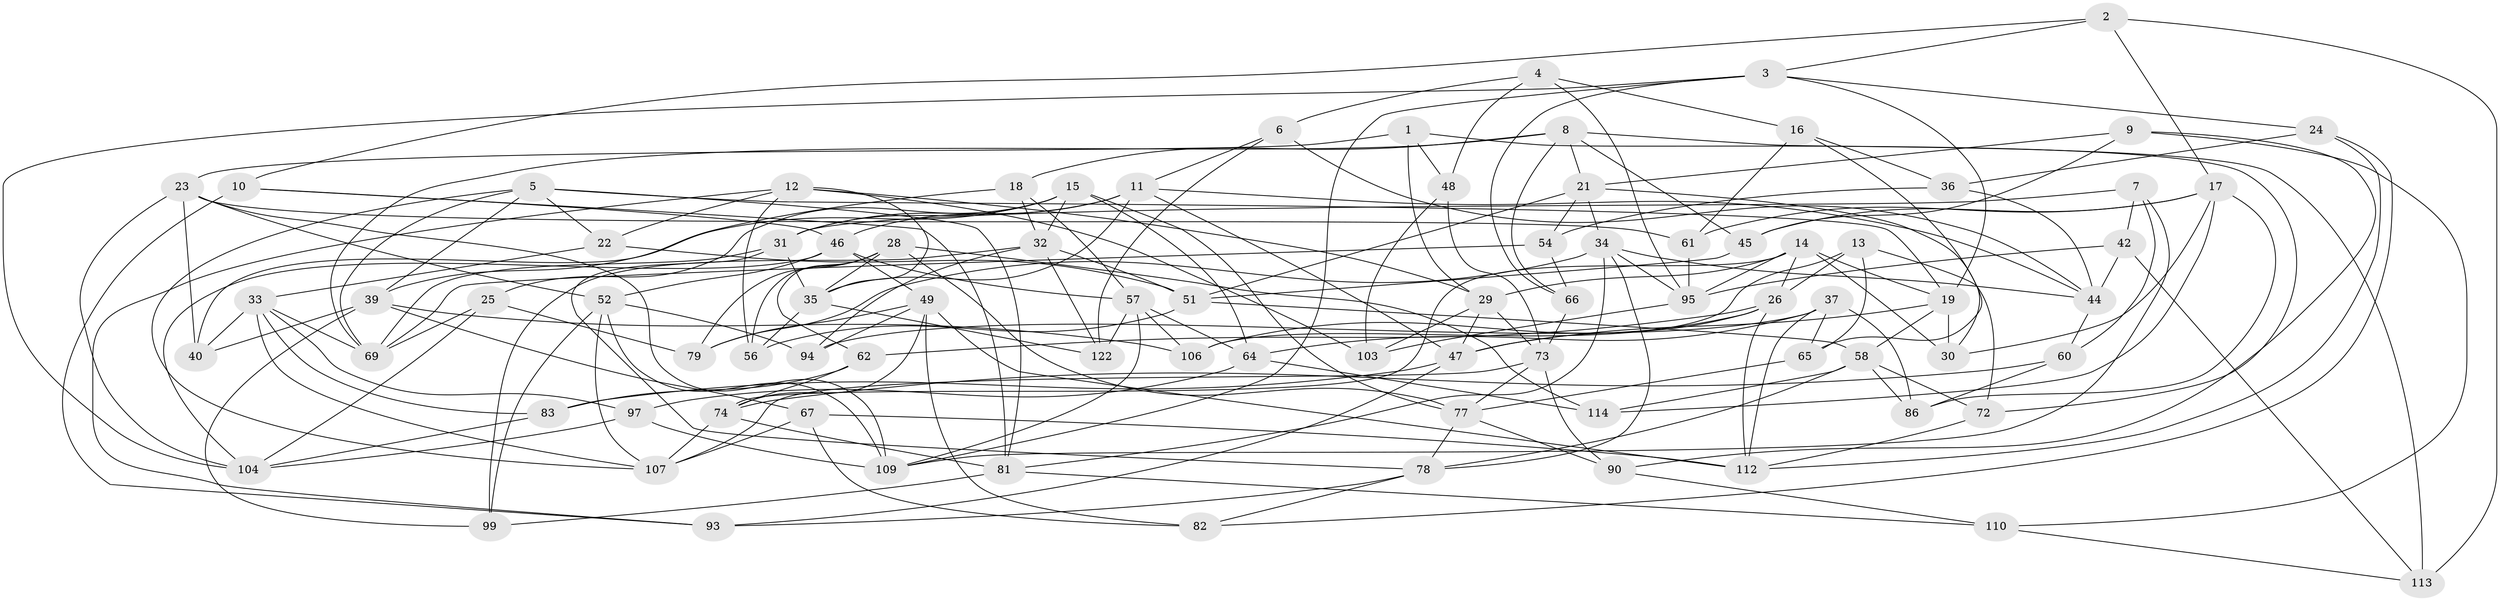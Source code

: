 // original degree distribution, {4: 1.0}
// Generated by graph-tools (version 1.1) at 2025/11/02/27/25 16:11:43]
// undirected, 84 vertices, 208 edges
graph export_dot {
graph [start="1"]
  node [color=gray90,style=filled];
  1;
  2;
  3 [super="+123"];
  4;
  5 [super="+96"];
  6;
  7;
  8 [super="+124"];
  9;
  10;
  11 [super="+116"];
  12 [super="+41"];
  13;
  14 [super="+87"];
  15 [super="+20"];
  16;
  17 [super="+98"];
  18;
  19 [super="+27"];
  21 [super="+43"];
  22;
  23 [super="+59"];
  24;
  25;
  26 [super="+71"];
  28 [super="+63"];
  29 [super="+75"];
  30;
  31 [super="+53"];
  32 [super="+50"];
  33 [super="+102"];
  34 [super="+100"];
  35 [super="+117"];
  36;
  37 [super="+38"];
  39 [super="+76"];
  40;
  42;
  44 [super="+68"];
  45;
  46 [super="+70"];
  47 [super="+84"];
  48;
  49 [super="+55"];
  51 [super="+88"];
  52 [super="+85"];
  54;
  56;
  57 [super="+119"];
  58 [super="+111"];
  60;
  61;
  62;
  64 [super="+101"];
  65;
  66;
  67;
  69 [super="+80"];
  72;
  73 [super="+120"];
  74 [super="+92"];
  77 [super="+89"];
  78 [super="+105"];
  79;
  81 [super="+91"];
  82;
  83;
  86;
  90;
  93;
  94;
  95 [super="+121"];
  97;
  99;
  103;
  104 [super="+108"];
  106;
  107 [super="+115"];
  109 [super="+118"];
  110;
  112 [super="+125"];
  113;
  114;
  122;
  1 -- 48;
  1 -- 29;
  1 -- 72;
  1 -- 23;
  2 -- 113;
  2 -- 10;
  2 -- 3;
  2 -- 17;
  3 -- 104;
  3 -- 109;
  3 -- 24;
  3 -- 19;
  3 -- 66;
  4 -- 16;
  4 -- 6;
  4 -- 48;
  4 -- 95;
  5 -- 107;
  5 -- 81;
  5 -- 69;
  5 -- 19;
  5 -- 22;
  5 -- 39;
  6 -- 44;
  6 -- 11;
  6 -- 122;
  7 -- 60;
  7 -- 42;
  7 -- 31;
  7 -- 109;
  8 -- 18;
  8 -- 45;
  8 -- 113;
  8 -- 66;
  8 -- 21;
  8 -- 69;
  9 -- 45;
  9 -- 21;
  9 -- 110;
  9 -- 90;
  10 -- 93;
  10 -- 81;
  10 -- 46;
  11 -- 44;
  11 -- 46;
  11 -- 31;
  11 -- 47;
  11 -- 35;
  12 -- 22;
  12 -- 35;
  12 -- 29;
  12 -- 56;
  12 -- 93;
  12 -- 103;
  13 -- 26;
  13 -- 65;
  13 -- 106;
  13 -- 72;
  14 -- 26;
  14 -- 30;
  14 -- 19;
  14 -- 74;
  14 -- 29;
  14 -- 95;
  15 -- 40;
  15 -- 77;
  15 -- 64;
  15 -- 32;
  15 -- 25;
  15 -- 31;
  16 -- 61;
  16 -- 36;
  16 -- 65;
  17 -- 114;
  17 -- 61;
  17 -- 45;
  17 -- 30;
  17 -- 86;
  18 -- 39;
  18 -- 32;
  18 -- 57;
  19 -- 30;
  19 -- 58;
  19 -- 47;
  21 -- 54;
  21 -- 34;
  21 -- 51;
  21 -- 30;
  22 -- 51;
  22 -- 33;
  23 -- 40;
  23 -- 61;
  23 -- 104;
  23 -- 109;
  23 -- 52;
  24 -- 36;
  24 -- 82;
  24 -- 112;
  25 -- 79;
  25 -- 104;
  25 -- 69;
  26 -- 112;
  26 -- 106;
  26 -- 62;
  26 -- 47;
  28 -- 62;
  28 -- 79;
  28 -- 56;
  28 -- 114;
  28 -- 77;
  28 -- 35;
  29 -- 73;
  29 -- 103;
  29 -- 47;
  31 -- 69;
  31 -- 78;
  31 -- 35;
  32 -- 122;
  32 -- 99;
  32 -- 94;
  32 -- 51;
  33 -- 83;
  33 -- 40;
  33 -- 97;
  33 -- 69;
  33 -- 107;
  34 -- 79;
  34 -- 78;
  34 -- 81;
  34 -- 44;
  34 -- 95;
  35 -- 56;
  35 -- 122;
  36 -- 44;
  36 -- 54;
  37 -- 65;
  37 -- 86;
  37 -- 64 [weight=2];
  37 -- 94;
  37 -- 112;
  39 -- 99;
  39 -- 40;
  39 -- 106;
  39 -- 67;
  42 -- 113;
  42 -- 95;
  42 -- 44;
  44 -- 60;
  45 -- 51;
  46 -- 52;
  46 -- 57;
  46 -- 104;
  46 -- 49;
  47 -- 83;
  47 -- 93;
  48 -- 103;
  48 -- 73;
  49 -- 82;
  49 -- 94;
  49 -- 79;
  49 -- 112;
  49 -- 74;
  51 -- 56;
  51 -- 58;
  52 -- 94;
  52 -- 99;
  52 -- 107;
  52 -- 109;
  54 -- 66;
  54 -- 69;
  57 -- 106;
  57 -- 64;
  57 -- 109;
  57 -- 122;
  58 -- 86;
  58 -- 114;
  58 -- 72;
  58 -- 78;
  60 -- 74;
  60 -- 86;
  61 -- 95;
  62 -- 74;
  62 -- 83;
  64 -- 114;
  64 -- 97;
  65 -- 77;
  66 -- 73;
  67 -- 112;
  67 -- 82;
  67 -- 107;
  72 -- 112;
  73 -- 90;
  73 -- 77;
  73 -- 107;
  74 -- 81;
  74 -- 107;
  77 -- 90;
  77 -- 78;
  78 -- 93;
  78 -- 82;
  81 -- 99;
  81 -- 110;
  83 -- 104;
  90 -- 110;
  95 -- 103;
  97 -- 109;
  97 -- 104;
  110 -- 113;
}
